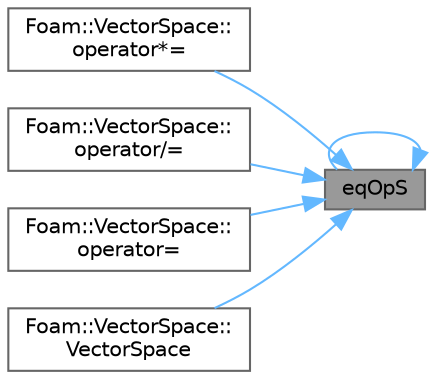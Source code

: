 digraph "eqOpS"
{
 // LATEX_PDF_SIZE
  bgcolor="transparent";
  edge [fontname=Helvetica,fontsize=10,labelfontname=Helvetica,labelfontsize=10];
  node [fontname=Helvetica,fontsize=10,shape=box,height=0.2,width=0.4];
  rankdir="RL";
  Node1 [id="Node000001",label="eqOpS",height=0.2,width=0.4,color="gray40", fillcolor="grey60", style="filled", fontcolor="black",tooltip=" "];
  Node1 -> Node1 [id="edge1_Node000001_Node000001",dir="back",color="steelblue1",style="solid",tooltip=" "];
  Node1 -> Node2 [id="edge2_Node000001_Node000002",dir="back",color="steelblue1",style="solid",tooltip=" "];
  Node2 [id="Node000002",label="Foam::VectorSpace::\loperator*=",height=0.2,width=0.4,color="grey40", fillcolor="white", style="filled",URL="$classFoam_1_1VectorSpace.html#aef726b4d6a3f9ec2cfe3b98f714a1427",tooltip=" "];
  Node1 -> Node3 [id="edge3_Node000001_Node000003",dir="back",color="steelblue1",style="solid",tooltip=" "];
  Node3 [id="Node000003",label="Foam::VectorSpace::\loperator/=",height=0.2,width=0.4,color="grey40", fillcolor="white", style="filled",URL="$classFoam_1_1VectorSpace.html#a974af988e2b06b3a8f644ba16dadbe4f",tooltip=" "];
  Node1 -> Node4 [id="edge4_Node000001_Node000004",dir="back",color="steelblue1",style="solid",tooltip=" "];
  Node4 [id="Node000004",label="Foam::VectorSpace::\loperator=",height=0.2,width=0.4,color="grey40", fillcolor="white", style="filled",URL="$classFoam_1_1VectorSpace.html#afcb786944ad7f80ca2050402bbf2060d",tooltip=" "];
  Node1 -> Node5 [id="edge5_Node000001_Node000005",dir="back",color="steelblue1",style="solid",tooltip=" "];
  Node5 [id="Node000005",label="Foam::VectorSpace::\lVectorSpace",height=0.2,width=0.4,color="grey40", fillcolor="white", style="filled",URL="$classFoam_1_1VectorSpace.html#a7dbea64d3c08e61b97dff644e3d0880f",tooltip=" "];
}
